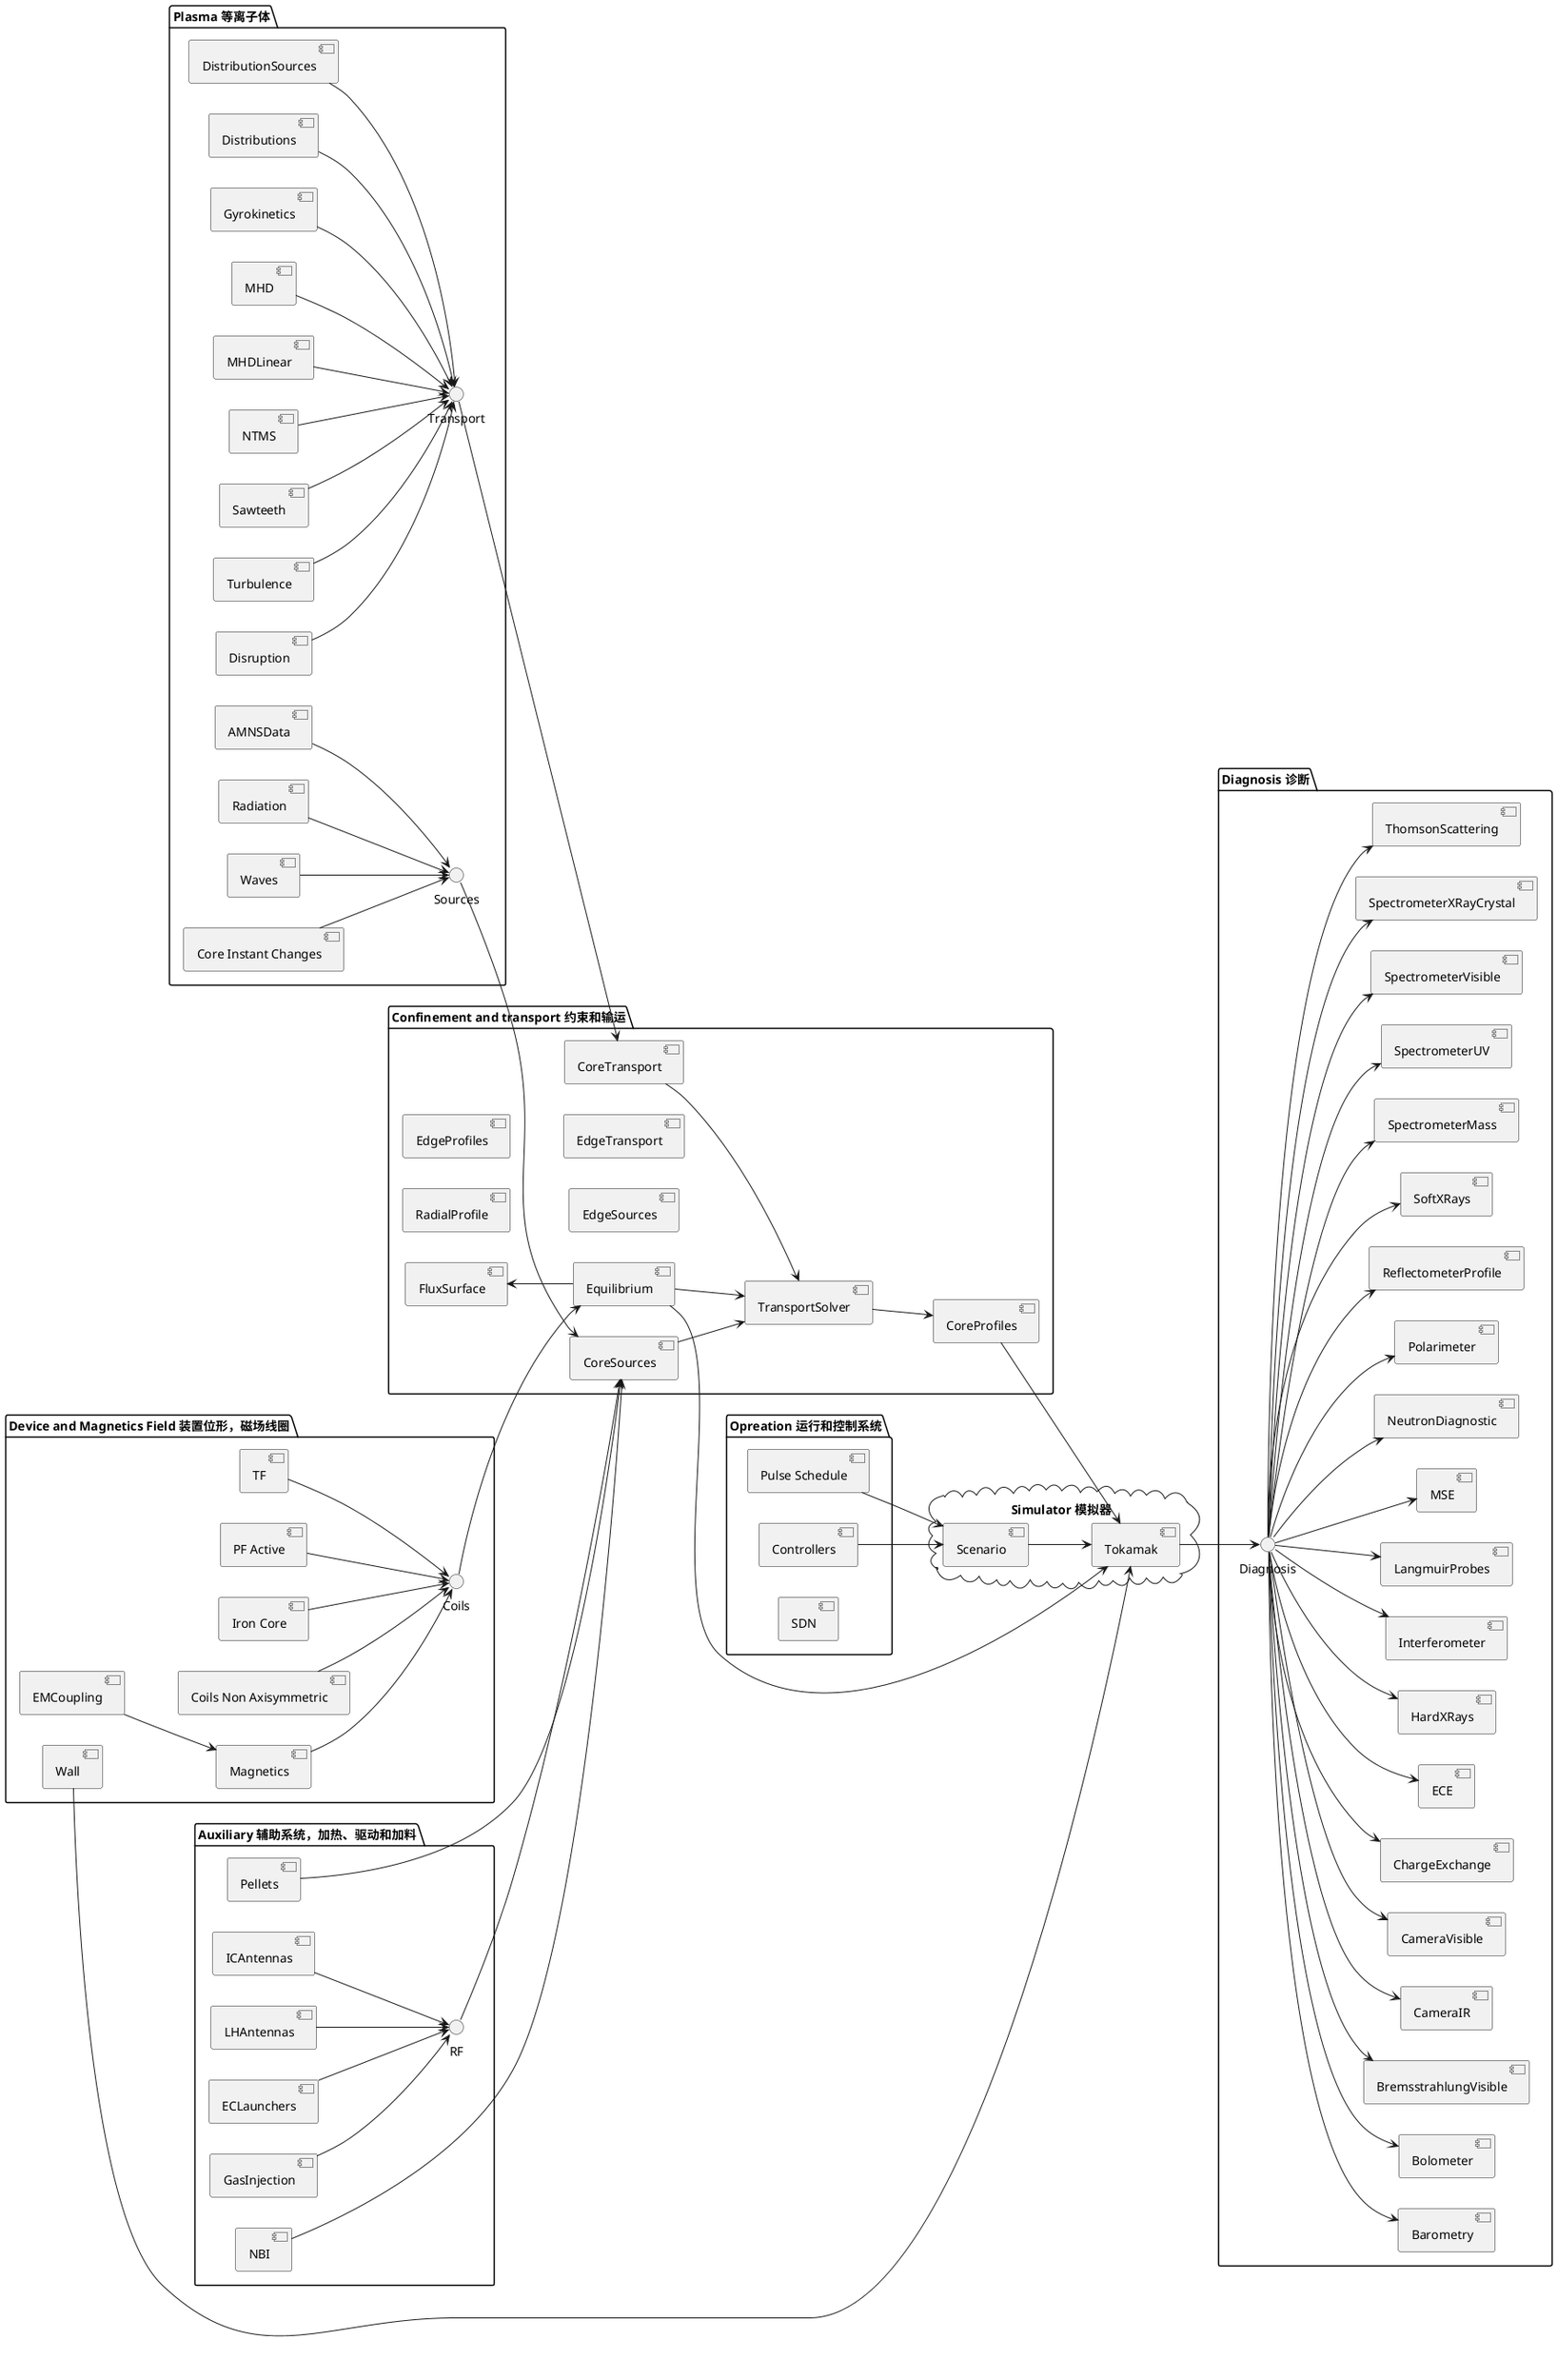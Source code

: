 @startuml
left to right direction
skinparam classFontName 'Noto Sans Mono CJK SC Regular'

package "Opreation 运行和控制系统" {
    [Pulse Schedule] 
    [Controllers] 
    [SDN]
}
package "Device and Magnetics Field 装置位形，磁场线圈"{
    [Wall] 
    [TF] -->                        Coils
    [PF Active] -->                 Coils
    [Magnetics] -->                 Coils
    [Iron Core] -->                 Coils
    [Coils Non Axisymmetric] -->    Coils
    [EMCoupling] --> Magnetics
}
package "Confinement and transport 约束和输运" {
   [TransportSolver] -->  [CoreProfiles]
   [FluxSurface] <--  [Equilibrium]
   [Equilibrium]  --> [TransportSolver]
   [RadialProfile]
   [CoreProfiles] 
   [CoreSources] --> [TransportSolver]
   [CoreTransport] --> [TransportSolver]
   [EdgeProfiles]
   [EdgeSources]
   [EdgeTransport]
}
package "Auxiliary 辅助系统，加热、驱动和加料" {
   [ECLaunchers] -->    RF
   [GasInjection] -->   RF
   [ICAntennas] -->     RF
   [LHAntennas] -->     RF
   [NBI]     
   [Pellets]  
}



package "Plasma 等离子体" {
    [AMNSData] --> Sources
    [Radiation] --> Sources
    [Waves] --> Sources
    [Core Instant Changes] --> Sources
    [Disruption] --> Transport
    [DistributionSources] --> Transport
    [Distributions] --> Transport
    [Gyrokinetics] --> Transport
    [MHD] --> Transport
    [MHDLinear] --> Transport
    [NTMS] --> Transport
    [Sawteeth] --> Transport
    [Turbulence] --> Transport
}



package "Diagnosis 诊断" {
   Diagnosis --> [Barometry]
   Diagnosis --> [Bolometer]
   Diagnosis --> [BremsstrahlungVisible]
   Diagnosis --> [CameraIR]
   Diagnosis --> [CameraVisible]
   Diagnosis --> [ChargeExchange]
   Diagnosis --> [ECE]
   Diagnosis --> [HardXRays]
   Diagnosis --> [Interferometer]
   Diagnosis --> [LangmuirProbes]
   Diagnosis --> [MSE]
   Diagnosis --> [NeutronDiagnostic]
   Diagnosis --> [Polarimeter]
   Diagnosis --> [ReflectometerProfile]
   Diagnosis --> [SoftXRays]
   Diagnosis --> [SpectrometerMass]
   Diagnosis --> [SpectrometerUV]
   Diagnosis --> [SpectrometerVisible]
   Diagnosis --> [SpectrometerXRayCrystal]
   Diagnosis --> [ThomsonScattering]
}

cloud "Simulator 模拟器"  {   
    [Tokamak] 
    [Scenario]-->  [Tokamak]
}
[Equilibrium]-->[Tokamak]
[CoreProfiles]-->[Tokamak]

[Tokamak] -->Diagnosis
[Pulse Schedule] -->   [Scenario]
[Controllers] -->   [Scenario]
[Wall] --> [Tokamak]
Coils --> [Equilibrium]
Transport -->  [CoreTransport] 
Sources -->  [CoreSources] 
[NBI] -->  [CoreSources]
[Pellets]--> [CoreSources]
RF--> [CoreSources]
@enduml
